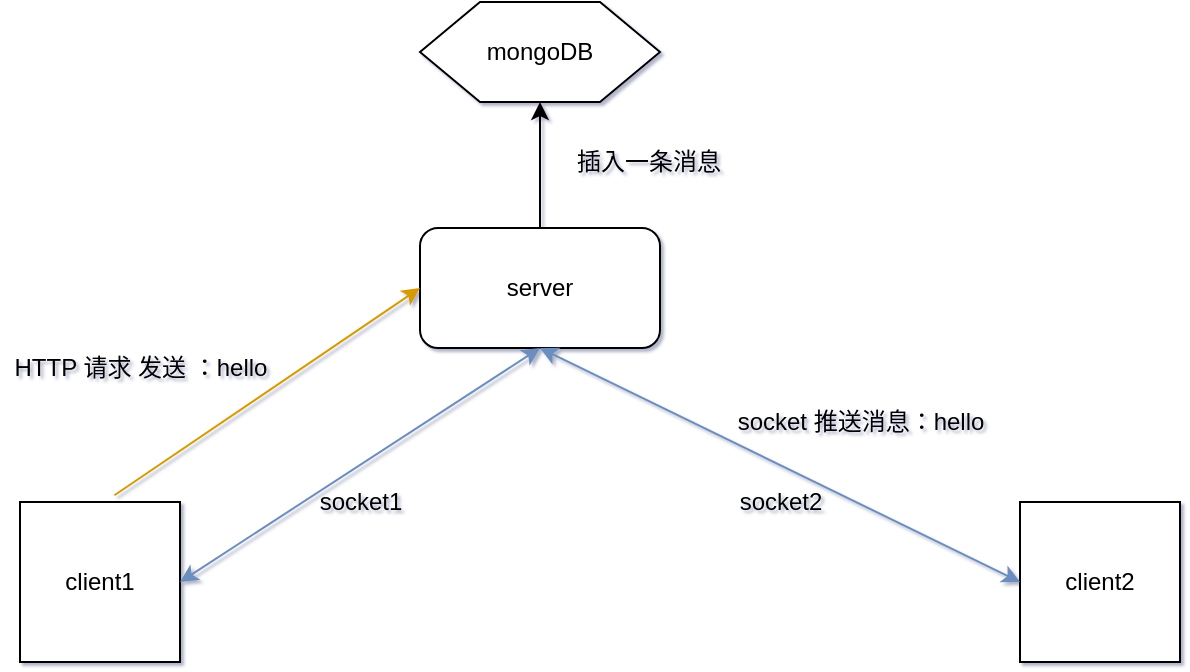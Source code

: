 <mxfile version="13.0.1" type="device"><diagram id="ZEfyQobBfqtis5-PW_eB" name="Page-1"><mxGraphModel dx="1010" dy="588" grid="0" gridSize="10" guides="1" tooltips="1" connect="1" arrows="1" fold="1" page="1" pageScale="1" pageWidth="827" pageHeight="1169" background="none" math="0" shadow="1"><root><mxCell id="0"/><mxCell id="1" parent="0"/><mxCell id="cTVgalFBshOnnPaLW48O-7" style="edgeStyle=orthogonalEdgeStyle;rounded=0;orthogonalLoop=1;jettySize=auto;html=1;entryX=0.5;entryY=1;entryDx=0;entryDy=0;" edge="1" parent="1" source="cTVgalFBshOnnPaLW48O-1" target="cTVgalFBshOnnPaLW48O-6"><mxGeometry relative="1" as="geometry"/></mxCell><mxCell id="cTVgalFBshOnnPaLW48O-1" value="server" style="rounded=1;whiteSpace=wrap;html=1;" vertex="1" parent="1"><mxGeometry x="300" y="163" width="120" height="60" as="geometry"/></mxCell><mxCell id="cTVgalFBshOnnPaLW48O-2" value="client1" style="whiteSpace=wrap;html=1;aspect=fixed;" vertex="1" parent="1"><mxGeometry x="100" y="300" width="80" height="80" as="geometry"/></mxCell><mxCell id="cTVgalFBshOnnPaLW48O-3" value="client2" style="whiteSpace=wrap;html=1;aspect=fixed;" vertex="1" parent="1"><mxGeometry x="600" y="300" width="80" height="80" as="geometry"/></mxCell><mxCell id="cTVgalFBshOnnPaLW48O-4" value="" style="endArrow=classic;html=1;exitX=0.59;exitY=-0.042;exitDx=0;exitDy=0;exitPerimeter=0;entryX=0;entryY=0.5;entryDx=0;entryDy=0;fillColor=#ffe6cc;strokeColor=#d79b00;" edge="1" parent="1" source="cTVgalFBshOnnPaLW48O-2" target="cTVgalFBshOnnPaLW48O-1"><mxGeometry width="50" height="50" relative="1" as="geometry"><mxPoint x="140" y="290" as="sourcePoint"/><mxPoint x="190" y="240" as="targetPoint"/></mxGeometry></mxCell><mxCell id="cTVgalFBshOnnPaLW48O-5" value="HTTP 请求 发送 ：hello" style="text;html=1;align=center;verticalAlign=middle;resizable=0;points=[];autosize=1;" vertex="1" parent="1"><mxGeometry x="90" y="223" width="140" height="20" as="geometry"/></mxCell><mxCell id="cTVgalFBshOnnPaLW48O-6" value="mongoDB" style="shape=hexagon;perimeter=hexagonPerimeter2;whiteSpace=wrap;html=1;" vertex="1" parent="1"><mxGeometry x="300" y="50" width="120" height="50" as="geometry"/></mxCell><mxCell id="cTVgalFBshOnnPaLW48O-8" value="插入一条消息" style="text;html=1;align=center;verticalAlign=middle;resizable=0;points=[];autosize=1;" vertex="1" parent="1"><mxGeometry x="369" y="120" width="90" height="20" as="geometry"/></mxCell><mxCell id="cTVgalFBshOnnPaLW48O-11" value="" style="endArrow=classic;startArrow=classic;html=1;exitX=1;exitY=0.5;exitDx=0;exitDy=0;entryX=0.5;entryY=1;entryDx=0;entryDy=0;fillColor=#dae8fc;strokeColor=#6c8ebf;" edge="1" parent="1" source="cTVgalFBshOnnPaLW48O-2" target="cTVgalFBshOnnPaLW48O-1"><mxGeometry width="50" height="50" relative="1" as="geometry"><mxPoint x="220" y="340" as="sourcePoint"/><mxPoint x="270" y="290" as="targetPoint"/></mxGeometry></mxCell><mxCell id="cTVgalFBshOnnPaLW48O-12" value="" style="endArrow=classic;startArrow=classic;html=1;exitX=0;exitY=0.5;exitDx=0;exitDy=0;entryX=0.5;entryY=1;entryDx=0;entryDy=0;fillColor=#dae8fc;strokeColor=#6c8ebf;" edge="1" parent="1" source="cTVgalFBshOnnPaLW48O-3" target="cTVgalFBshOnnPaLW48O-1"><mxGeometry width="50" height="50" relative="1" as="geometry"><mxPoint x="510" y="340" as="sourcePoint"/><mxPoint x="560" y="290" as="targetPoint"/></mxGeometry></mxCell><mxCell id="cTVgalFBshOnnPaLW48O-14" value="socket 推送消息：hello" style="text;html=1;align=center;verticalAlign=middle;resizable=0;points=[];autosize=1;" vertex="1" parent="1"><mxGeometry x="450" y="250" width="140" height="20" as="geometry"/></mxCell><mxCell id="cTVgalFBshOnnPaLW48O-15" value="socket1&lt;br&gt;" style="text;html=1;align=center;verticalAlign=middle;resizable=0;points=[];autosize=1;" vertex="1" parent="1"><mxGeometry x="240" y="290" width="60" height="20" as="geometry"/></mxCell><mxCell id="cTVgalFBshOnnPaLW48O-18" value="socket2" style="text;html=1;align=center;verticalAlign=middle;resizable=0;points=[];autosize=1;" vertex="1" parent="1"><mxGeometry x="450" y="290" width="60" height="20" as="geometry"/></mxCell></root></mxGraphModel></diagram></mxfile>